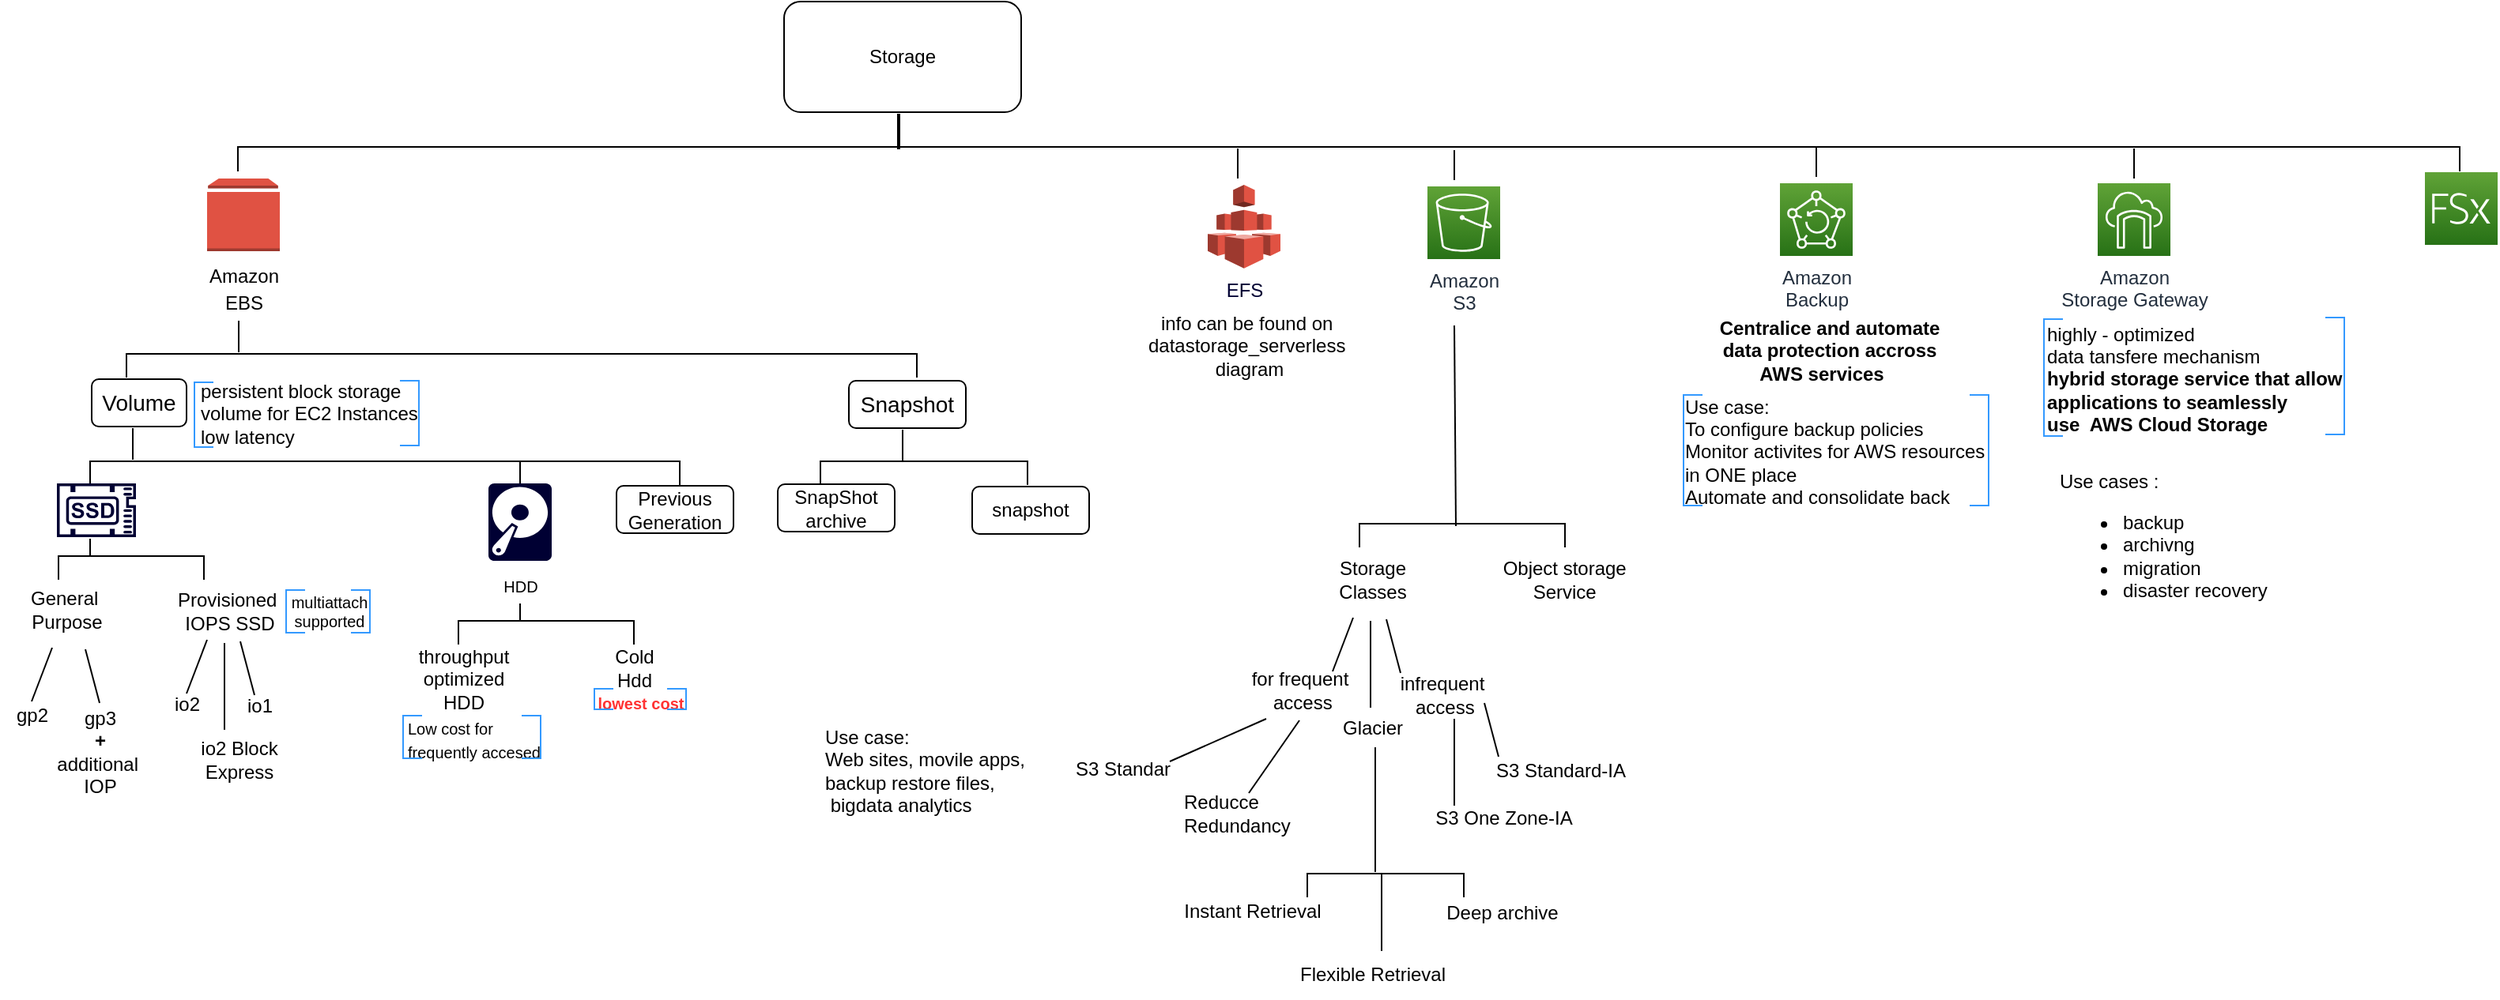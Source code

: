 <mxfile version="20.0.4" type="github">
  <diagram id="dNpaaLyYjejakmgUh9bT" name="Page-1">
    <mxGraphModel dx="1323" dy="515" grid="1" gridSize="10" guides="1" tooltips="1" connect="1" arrows="1" fold="1" page="1" pageScale="1" pageWidth="1654" pageHeight="1169" math="0" shadow="0">
      <root>
        <mxCell id="0" />
        <mxCell id="1" parent="0" />
        <mxCell id="cT7mzf2L48LDg-ybeG4r-44" value="multiattach&lt;br&gt;supported" style="text;html=1;align=center;verticalAlign=middle;resizable=0;points=[];autosize=1;strokeColor=none;fillColor=none;fontSize=10;" vertex="1" parent="1">
          <mxGeometry x="173" y="405" width="70" height="40" as="geometry" />
        </mxCell>
        <mxCell id="8cmZsePVAe2AZ6mUPZ-U-2" value="Storage" style="rounded=1;whiteSpace=wrap;html=1;fillColor=none;" parent="1" vertex="1">
          <mxGeometry x="496" y="39" width="150" height="70" as="geometry" />
        </mxCell>
        <mxCell id="8cmZsePVAe2AZ6mUPZ-U-6" value="&lt;font style=&quot;font-size: 12px;&quot;&gt;Amazon &lt;br&gt;EBS&lt;/font&gt;" style="outlineConnect=0;dashed=0;verticalLabelPosition=bottom;verticalAlign=top;align=center;html=1;shape=mxgraph.aws3.volume;fillColor=#E05243;gradientColor=none;fontSize=14;aspect=fixed;" parent="1" vertex="1">
          <mxGeometry x="131" y="151" width="46" height="46" as="geometry" />
        </mxCell>
        <mxCell id="8cmZsePVAe2AZ6mUPZ-U-7" value="EFS" style="outlineConnect=0;dashed=0;verticalLabelPosition=bottom;verticalAlign=top;align=center;html=1;shape=mxgraph.aws3.efs;fillColor=#E05243;gradientColor=none;fontSize=12;fontColor=#000033;strokeColor=#3399FF;strokeWidth=1;aspect=fixed;" parent="1" vertex="1">
          <mxGeometry x="764" y="155" width="46" height="52.9" as="geometry" />
        </mxCell>
        <mxCell id="8cmZsePVAe2AZ6mUPZ-U-8" value="Amazon&lt;br&gt;S3" style="sketch=0;points=[[0,0,0],[0.25,0,0],[0.5,0,0],[0.75,0,0],[1,0,0],[0,1,0],[0.25,1,0],[0.5,1,0],[0.75,1,0],[1,1,0],[0,0.25,0],[0,0.5,0],[0,0.75,0],[1,0.25,0],[1,0.5,0],[1,0.75,0]];outlineConnect=0;fontColor=#232F3E;gradientColor=#60A337;gradientDirection=north;fillColor=#277116;strokeColor=#ffffff;dashed=0;verticalLabelPosition=bottom;verticalAlign=top;align=center;html=1;fontSize=12;fontStyle=0;shape=mxgraph.aws4.resourceIcon;resIcon=mxgraph.aws4.s3;aspect=fixed;" parent="1" vertex="1">
          <mxGeometry x="903" y="156" width="46" height="46" as="geometry" />
        </mxCell>
        <mxCell id="8cmZsePVAe2AZ6mUPZ-U-9" value="Amazon&lt;br&gt;Backup" style="sketch=0;points=[[0,0,0],[0.25,0,0],[0.5,0,0],[0.75,0,0],[1,0,0],[0,1,0],[0.25,1,0],[0.5,1,0],[0.75,1,0],[1,1,0],[0,0.25,0],[0,0.5,0],[0,0.75,0],[1,0.25,0],[1,0.5,0],[1,0.75,0]];outlineConnect=0;fontColor=#232F3E;gradientColor=#60A337;gradientDirection=north;fillColor=#277116;strokeColor=#ffffff;dashed=0;verticalLabelPosition=bottom;verticalAlign=top;align=center;html=1;fontSize=12;fontStyle=0;aspect=fixed;shape=mxgraph.aws4.resourceIcon;resIcon=mxgraph.aws4.backup;" parent="1" vertex="1">
          <mxGeometry x="1126" y="154" width="46" height="46" as="geometry" />
        </mxCell>
        <mxCell id="8cmZsePVAe2AZ6mUPZ-U-11" value="Amazon&lt;br&gt;Storage Gateway" style="sketch=0;points=[[0,0,0],[0.25,0,0],[0.5,0,0],[0.75,0,0],[1,0,0],[0,1,0],[0.25,1,0],[0.5,1,0],[0.75,1,0],[1,1,0],[0,0.25,0],[0,0.5,0],[0,0.75,0],[1,0.25,0],[1,0.5,0],[1,0.75,0]];outlineConnect=0;fontColor=#232F3E;gradientColor=#60A337;gradientDirection=north;fillColor=#277116;strokeColor=#ffffff;dashed=0;verticalLabelPosition=bottom;verticalAlign=top;align=center;html=1;fontSize=12;fontStyle=0;shape=mxgraph.aws4.resourceIcon;resIcon=mxgraph.aws4.storage_gateway;aspect=fixed;" parent="1" vertex="1">
          <mxGeometry x="1327" y="154" width="46" height="46" as="geometry" />
        </mxCell>
        <mxCell id="8cmZsePVAe2AZ6mUPZ-U-12" value="" style="shape=partialRectangle;whiteSpace=wrap;html=1;bottom=1;right=1;left=1;top=0;fillColor=none;routingCenterX=-0.5;rotation=-180;direction=east;" parent="1" vertex="1">
          <mxGeometry x="150.5" y="131" width="1405.5" height="15" as="geometry" />
        </mxCell>
        <mxCell id="8cmZsePVAe2AZ6mUPZ-U-13" value="" style="line;strokeWidth=2;direction=south;html=1;" parent="1" vertex="1">
          <mxGeometry x="558.5" y="110" width="20" height="22.5" as="geometry" />
        </mxCell>
        <mxCell id="8cmZsePVAe2AZ6mUPZ-U-16" value="" style="endArrow=none;html=1;rounded=0;fontSize=12;" parent="1" edge="1">
          <mxGeometry width="50" height="50" relative="1" as="geometry">
            <mxPoint x="783" y="151" as="sourcePoint" />
            <mxPoint x="783" y="132" as="targetPoint" />
          </mxGeometry>
        </mxCell>
        <mxCell id="8cmZsePVAe2AZ6mUPZ-U-17" value="" style="endArrow=none;html=1;rounded=0;fontSize=12;" parent="1" edge="1">
          <mxGeometry width="50" height="50" relative="1" as="geometry">
            <mxPoint x="920" y="152" as="sourcePoint" />
            <mxPoint x="920" y="133" as="targetPoint" />
          </mxGeometry>
        </mxCell>
        <mxCell id="8cmZsePVAe2AZ6mUPZ-U-18" value="" style="endArrow=none;html=1;rounded=0;fontSize=12;" parent="1" edge="1">
          <mxGeometry width="50" height="50" relative="1" as="geometry">
            <mxPoint x="1149" y="150" as="sourcePoint" />
            <mxPoint x="1149" y="131" as="targetPoint" />
          </mxGeometry>
        </mxCell>
        <mxCell id="8cmZsePVAe2AZ6mUPZ-U-19" value="" style="endArrow=none;html=1;rounded=0;fontSize=12;" parent="1" edge="1">
          <mxGeometry width="50" height="50" relative="1" as="geometry">
            <mxPoint x="1350" y="151" as="sourcePoint" />
            <mxPoint x="1350" y="132" as="targetPoint" />
          </mxGeometry>
        </mxCell>
        <mxCell id="8cmZsePVAe2AZ6mUPZ-U-20" value="" style="sketch=0;points=[[0,0,0],[0.25,0,0],[0.5,0,0],[0.75,0,0],[1,0,0],[0,1,0],[0.25,1,0],[0.5,1,0],[0.75,1,0],[1,1,0],[0,0.25,0],[0,0.5,0],[0,0.75,0],[1,0.25,0],[1,0.5,0],[1,0.75,0]];outlineConnect=0;fontColor=#232F3E;gradientColor=#60A337;gradientDirection=north;fillColor=#277116;strokeColor=#ffffff;dashed=0;verticalLabelPosition=bottom;verticalAlign=top;align=center;html=1;fontSize=12;fontStyle=0;aspect=fixed;shape=mxgraph.aws4.resourceIcon;resIcon=mxgraph.aws4.fsx;" parent="1" vertex="1">
          <mxGeometry x="1534" y="147" width="46" height="46" as="geometry" />
        </mxCell>
        <mxCell id="cT7mzf2L48LDg-ybeG4r-1" value="&lt;font style=&quot;font-size: 14px;&quot;&gt;Volume&lt;/font&gt;" style="rounded=1;whiteSpace=wrap;html=1;fillColor=none;" vertex="1" parent="1">
          <mxGeometry x="58" y="278" width="60" height="30" as="geometry" />
        </mxCell>
        <mxCell id="cT7mzf2L48LDg-ybeG4r-2" value="&lt;font style=&quot;font-size: 14px;&quot;&gt;Snapshot&lt;/font&gt;" style="rounded=1;whiteSpace=wrap;html=1;fillColor=none;" vertex="1" parent="1">
          <mxGeometry x="537" y="279" width="74" height="30" as="geometry" />
        </mxCell>
        <mxCell id="cT7mzf2L48LDg-ybeG4r-3" value="" style="strokeWidth=1;html=1;shape=mxgraph.flowchart.annotation_1;align=left;pointerEvents=1;direction=south;" vertex="1" parent="1">
          <mxGeometry x="80" y="262" width="500" height="15" as="geometry" />
        </mxCell>
        <mxCell id="cT7mzf2L48LDg-ybeG4r-5" value="" style="endArrow=none;html=1;rounded=0;" edge="1" parent="1">
          <mxGeometry width="50" height="50" relative="1" as="geometry">
            <mxPoint x="151" y="261" as="sourcePoint" />
            <mxPoint x="151" y="241" as="targetPoint" />
          </mxGeometry>
        </mxCell>
        <mxCell id="cT7mzf2L48LDg-ybeG4r-7" value="" style="strokeWidth=1;html=1;shape=mxgraph.flowchart.annotation_1;align=left;pointerEvents=1;direction=south;" vertex="1" parent="1">
          <mxGeometry x="57" y="330" width="373" height="15" as="geometry" />
        </mxCell>
        <mxCell id="cT7mzf2L48LDg-ybeG4r-8" value="" style="endArrow=none;html=1;rounded=0;" edge="1" parent="1">
          <mxGeometry width="50" height="50" relative="1" as="geometry">
            <mxPoint x="84" y="329" as="sourcePoint" />
            <mxPoint x="84" y="309" as="targetPoint" />
          </mxGeometry>
        </mxCell>
        <mxCell id="cT7mzf2L48LDg-ybeG4r-9" value="" style="sketch=0;pointerEvents=1;shadow=0;dashed=0;html=1;strokeColor=none;fillColor=#000033;labelPosition=center;verticalLabelPosition=bottom;verticalAlign=top;align=center;outlineConnect=0;shape=mxgraph.vvd.ssd;fontSize=14;" vertex="1" parent="1">
          <mxGeometry x="36" y="344" width="50" height="34" as="geometry" />
        </mxCell>
        <mxCell id="cT7mzf2L48LDg-ybeG4r-11" value="&lt;font style=&quot;font-size: 10px;&quot;&gt;HDD&lt;/font&gt;" style="sketch=0;pointerEvents=1;shadow=0;dashed=0;html=1;strokeColor=none;fillColor=#000033;labelPosition=center;verticalLabelPosition=bottom;verticalAlign=top;outlineConnect=0;align=center;shape=mxgraph.office.devices.hard_disk;fontSize=14;" vertex="1" parent="1">
          <mxGeometry x="309" y="344" width="40" height="49" as="geometry" />
        </mxCell>
        <mxCell id="cT7mzf2L48LDg-ybeG4r-12" value="" style="endArrow=none;html=1;rounded=0;" edge="1" parent="1">
          <mxGeometry width="50" height="50" relative="1" as="geometry">
            <mxPoint x="329" y="344" as="sourcePoint" />
            <mxPoint x="329" y="330" as="targetPoint" />
          </mxGeometry>
        </mxCell>
        <mxCell id="cT7mzf2L48LDg-ybeG4r-13" value="&lt;font style=&quot;font-size: 12px;&quot;&gt;Previous Generation&lt;/font&gt;" style="rounded=1;whiteSpace=wrap;html=1;fillColor=none;fontSize=12;" vertex="1" parent="1">
          <mxGeometry x="390" y="345.5" width="74" height="30" as="geometry" />
        </mxCell>
        <mxCell id="cT7mzf2L48LDg-ybeG4r-14" value="" style="strokeWidth=1;html=1;shape=mxgraph.flowchart.annotation_1;align=left;pointerEvents=1;direction=south;" vertex="1" parent="1">
          <mxGeometry x="519" y="330" width="131" height="15" as="geometry" />
        </mxCell>
        <mxCell id="cT7mzf2L48LDg-ybeG4r-16" value="" style="endArrow=none;html=1;rounded=0;" edge="1" parent="1">
          <mxGeometry width="50" height="50" relative="1" as="geometry">
            <mxPoint x="571" y="330" as="sourcePoint" />
            <mxPoint x="571" y="310" as="targetPoint" />
          </mxGeometry>
        </mxCell>
        <mxCell id="cT7mzf2L48LDg-ybeG4r-17" value="&lt;font style=&quot;font-size: 12px;&quot;&gt;SnapShot archive&lt;/font&gt;" style="rounded=1;whiteSpace=wrap;html=1;fillColor=none;fontSize=12;" vertex="1" parent="1">
          <mxGeometry x="492" y="344.5" width="74" height="30" as="geometry" />
        </mxCell>
        <mxCell id="cT7mzf2L48LDg-ybeG4r-18" value="&lt;font style=&quot;font-size: 12px;&quot;&gt;snapshot&lt;/font&gt;" style="rounded=1;whiteSpace=wrap;html=1;fillColor=none;fontSize=12;" vertex="1" parent="1">
          <mxGeometry x="615" y="346" width="74" height="30" as="geometry" />
        </mxCell>
        <mxCell id="cT7mzf2L48LDg-ybeG4r-19" value="persistent block storage&amp;nbsp;&lt;br&gt;volume for EC2 Instances&lt;br&gt;low latency" style="text;html=1;align=left;verticalAlign=middle;resizable=0;points=[];autosize=1;strokeColor=none;fillColor=none;fontSize=12;" vertex="1" parent="1">
          <mxGeometry x="125" y="270" width="160" height="60" as="geometry" />
        </mxCell>
        <mxCell id="cT7mzf2L48LDg-ybeG4r-20" value="" style="strokeWidth=1;html=1;shape=mxgraph.flowchart.annotation_1;align=left;pointerEvents=1;fontColor=#000033;fillColor=none;strokeColor=#3399FF;" vertex="1" parent="1">
          <mxGeometry x="123" y="280" width="12" height="41" as="geometry" />
        </mxCell>
        <mxCell id="cT7mzf2L48LDg-ybeG4r-21" value="" style="strokeWidth=1;html=1;shape=mxgraph.flowchart.annotation_1;align=left;pointerEvents=1;fontColor=#000033;fillColor=none;direction=west;strokeColor=#3399FF;" vertex="1" parent="1">
          <mxGeometry x="253" y="279" width="12" height="41" as="geometry" />
        </mxCell>
        <mxCell id="cT7mzf2L48LDg-ybeG4r-22" value="" style="endArrow=none;html=1;rounded=0;" edge="1" parent="1">
          <mxGeometry width="50" height="50" relative="1" as="geometry">
            <mxPoint x="57" y="390" as="sourcePoint" />
            <mxPoint x="57" y="379" as="targetPoint" />
          </mxGeometry>
        </mxCell>
        <mxCell id="cT7mzf2L48LDg-ybeG4r-25" value="" style="strokeWidth=1;html=1;shape=mxgraph.flowchart.annotation_1;align=left;pointerEvents=1;direction=south;" vertex="1" parent="1">
          <mxGeometry x="37" y="390" width="92" height="15" as="geometry" />
        </mxCell>
        <mxCell id="cT7mzf2L48LDg-ybeG4r-26" value="General&amp;nbsp;&lt;br&gt;Purpose" style="text;html=1;align=center;verticalAlign=middle;resizable=0;points=[];autosize=1;strokeColor=none;fillColor=none;fontSize=12;" vertex="1" parent="1">
          <mxGeometry x="7" y="404" width="70" height="40" as="geometry" />
        </mxCell>
        <mxCell id="cT7mzf2L48LDg-ybeG4r-27" value="Provisioned&amp;nbsp;&lt;br&gt;IOPS SSD" style="text;html=1;align=center;verticalAlign=middle;resizable=0;points=[];autosize=1;strokeColor=none;fillColor=none;fontSize=12;" vertex="1" parent="1">
          <mxGeometry x="100" y="405" width="90" height="40" as="geometry" />
        </mxCell>
        <mxCell id="cT7mzf2L48LDg-ybeG4r-28" value="" style="endArrow=none;html=1;rounded=0;" edge="1" parent="1">
          <mxGeometry width="50" height="50" relative="1" as="geometry">
            <mxPoint x="20" y="482" as="sourcePoint" />
            <mxPoint x="33" y="448" as="targetPoint" />
          </mxGeometry>
        </mxCell>
        <mxCell id="cT7mzf2L48LDg-ybeG4r-29" value="gp2" style="text;html=1;align=center;verticalAlign=middle;resizable=0;points=[];autosize=1;strokeColor=none;fillColor=none;fontSize=12;" vertex="1" parent="1">
          <mxGeometry y="476" width="40" height="30" as="geometry" />
        </mxCell>
        <mxCell id="cT7mzf2L48LDg-ybeG4r-31" value="gp3&lt;br&gt;&lt;b&gt;+&lt;/b&gt;&lt;br&gt;additional&amp;nbsp;&lt;br&gt;IOP" style="text;html=1;align=center;verticalAlign=middle;resizable=0;points=[];autosize=1;strokeColor=none;fillColor=none;fontSize=12;" vertex="1" parent="1">
          <mxGeometry x="23" y="479" width="80" height="70" as="geometry" />
        </mxCell>
        <mxCell id="cT7mzf2L48LDg-ybeG4r-34" value="" style="endArrow=none;html=1;rounded=0;" edge="1" parent="1">
          <mxGeometry width="50" height="50" relative="1" as="geometry">
            <mxPoint x="63" y="483" as="sourcePoint" />
            <mxPoint x="54" y="449" as="targetPoint" />
          </mxGeometry>
        </mxCell>
        <mxCell id="cT7mzf2L48LDg-ybeG4r-35" value="" style="endArrow=none;html=1;rounded=0;" edge="1" parent="1">
          <mxGeometry width="50" height="50" relative="1" as="geometry">
            <mxPoint x="118" y="477" as="sourcePoint" />
            <mxPoint x="131" y="443" as="targetPoint" />
          </mxGeometry>
        </mxCell>
        <mxCell id="cT7mzf2L48LDg-ybeG4r-36" value="" style="endArrow=none;html=1;rounded=0;" edge="1" parent="1">
          <mxGeometry width="50" height="50" relative="1" as="geometry">
            <mxPoint x="161" y="478" as="sourcePoint" />
            <mxPoint x="152" y="444" as="targetPoint" />
          </mxGeometry>
        </mxCell>
        <mxCell id="cT7mzf2L48LDg-ybeG4r-37" value="" style="endArrow=none;html=1;rounded=0;" edge="1" parent="1">
          <mxGeometry width="50" height="50" relative="1" as="geometry">
            <mxPoint x="142" y="500" as="sourcePoint" />
            <mxPoint x="142" y="445" as="targetPoint" />
          </mxGeometry>
        </mxCell>
        <mxCell id="cT7mzf2L48LDg-ybeG4r-38" value="io1" style="text;html=1;align=center;verticalAlign=middle;resizable=0;points=[];autosize=1;strokeColor=none;fillColor=none;fontSize=12;" vertex="1" parent="1">
          <mxGeometry x="144" y="470" width="40" height="30" as="geometry" />
        </mxCell>
        <mxCell id="cT7mzf2L48LDg-ybeG4r-39" value="io2" style="text;html=1;align=center;verticalAlign=middle;resizable=0;points=[];autosize=1;strokeColor=none;fillColor=none;fontSize=12;" vertex="1" parent="1">
          <mxGeometry x="98" y="469" width="40" height="30" as="geometry" />
        </mxCell>
        <mxCell id="cT7mzf2L48LDg-ybeG4r-40" value="io2 Block &lt;br&gt;Express" style="text;html=1;align=center;verticalAlign=middle;resizable=0;points=[];autosize=1;strokeColor=none;fillColor=none;fontSize=12;" vertex="1" parent="1">
          <mxGeometry x="116" y="499" width="70" height="40" as="geometry" />
        </mxCell>
        <mxCell id="cT7mzf2L48LDg-ybeG4r-42" value="" style="strokeWidth=1;html=1;shape=mxgraph.flowchart.annotation_1;align=left;pointerEvents=1;fontColor=#000033;fillColor=none;strokeColor=#3399FF;" vertex="1" parent="1">
          <mxGeometry x="181" y="411.5" width="12" height="27" as="geometry" />
        </mxCell>
        <mxCell id="cT7mzf2L48LDg-ybeG4r-43" value="" style="strokeWidth=1;html=1;shape=mxgraph.flowchart.annotation_1;align=left;pointerEvents=1;fontColor=#000033;fillColor=none;direction=west;strokeColor=#3399FF;" vertex="1" parent="1">
          <mxGeometry x="222" y="411.5" width="12" height="27" as="geometry" />
        </mxCell>
        <mxCell id="cT7mzf2L48LDg-ybeG4r-47" value="" style="endArrow=none;html=1;rounded=0;" edge="1" parent="1">
          <mxGeometry width="50" height="50" relative="1" as="geometry">
            <mxPoint x="329" y="431" as="sourcePoint" />
            <mxPoint x="329" y="420" as="targetPoint" />
          </mxGeometry>
        </mxCell>
        <mxCell id="cT7mzf2L48LDg-ybeG4r-48" value="" style="strokeWidth=1;html=1;shape=mxgraph.flowchart.annotation_1;align=left;pointerEvents=1;direction=south;" vertex="1" parent="1">
          <mxGeometry x="290" y="431" width="111" height="15" as="geometry" />
        </mxCell>
        <mxCell id="cT7mzf2L48LDg-ybeG4r-49" value="&lt;span style=&quot;font-size: 12px;&quot;&gt;throughput&lt;br&gt;optimized&lt;br&gt;HDD&lt;br&gt;&lt;/span&gt;" style="text;html=1;align=center;verticalAlign=middle;resizable=0;points=[];autosize=1;strokeColor=none;fillColor=none;fontSize=10;" vertex="1" parent="1">
          <mxGeometry x="253" y="438" width="80" height="60" as="geometry" />
        </mxCell>
        <mxCell id="cT7mzf2L48LDg-ybeG4r-50" value="Cold&lt;br&gt;Hdd" style="text;html=1;align=center;verticalAlign=middle;resizable=0;points=[];autosize=1;strokeColor=none;fillColor=none;fontSize=12;" vertex="1" parent="1">
          <mxGeometry x="376" y="441" width="50" height="40" as="geometry" />
        </mxCell>
        <mxCell id="cT7mzf2L48LDg-ybeG4r-51" value="&lt;font style=&quot;font-size: 10px;&quot;&gt;Low cost for&amp;nbsp;&lt;br&gt;frequently accesed&lt;/font&gt;" style="text;html=1;align=left;verticalAlign=middle;resizable=0;points=[];autosize=1;strokeColor=none;fillColor=none;fontSize=12;" vertex="1" parent="1">
          <mxGeometry x="256" y="486" width="110" height="40" as="geometry" />
        </mxCell>
        <mxCell id="cT7mzf2L48LDg-ybeG4r-53" value="" style="strokeWidth=1;html=1;shape=mxgraph.flowchart.annotation_1;align=left;pointerEvents=1;fontColor=#000033;fillColor=none;strokeColor=#3399FF;" vertex="1" parent="1">
          <mxGeometry x="255" y="491" width="12" height="27" as="geometry" />
        </mxCell>
        <mxCell id="cT7mzf2L48LDg-ybeG4r-54" value="" style="strokeWidth=1;html=1;shape=mxgraph.flowchart.annotation_1;align=left;pointerEvents=1;fontColor=#000033;fillColor=none;direction=west;strokeColor=#3399FF;" vertex="1" parent="1">
          <mxGeometry x="330" y="491" width="12" height="27" as="geometry" />
        </mxCell>
        <mxCell id="cT7mzf2L48LDg-ybeG4r-55" value="&lt;b&gt;&lt;font color=&quot;#ff3333&quot;&gt;lowest cost&lt;/font&gt;&lt;/b&gt;" style="text;html=1;align=center;verticalAlign=middle;resizable=0;points=[];autosize=1;strokeColor=none;fillColor=none;fontSize=10;" vertex="1" parent="1">
          <mxGeometry x="365" y="468" width="80" height="30" as="geometry" />
        </mxCell>
        <mxCell id="cT7mzf2L48LDg-ybeG4r-56" value="" style="strokeWidth=1;html=1;shape=mxgraph.flowchart.annotation_1;align=left;pointerEvents=1;fontColor=#000033;fillColor=none;strokeColor=#3399FF;" vertex="1" parent="1">
          <mxGeometry x="376" y="474" width="12" height="13" as="geometry" />
        </mxCell>
        <mxCell id="cT7mzf2L48LDg-ybeG4r-57" value="" style="strokeWidth=1;html=1;shape=mxgraph.flowchart.annotation_1;align=left;pointerEvents=1;fontColor=#000033;fillColor=none;direction=west;strokeColor=#3399FF;" vertex="1" parent="1">
          <mxGeometry x="422" y="474" width="12" height="13" as="geometry" />
        </mxCell>
        <mxCell id="cT7mzf2L48LDg-ybeG4r-58" value="&lt;font color=&quot;#000000&quot; style=&quot;font-size: 12px;&quot;&gt;Object storage&amp;nbsp; &lt;br&gt;Service&amp;nbsp;&lt;/font&gt;" style="text;html=1;align=center;verticalAlign=middle;resizable=0;points=[];autosize=1;strokeColor=none;fillColor=none;fontSize=12;fontColor=#FF3333;" vertex="1" parent="1">
          <mxGeometry x="941" y="384.5" width="100" height="40" as="geometry" />
        </mxCell>
        <mxCell id="cT7mzf2L48LDg-ybeG4r-59" value="Use case:&amp;nbsp; &lt;br&gt;Web sites, movile apps, &lt;br&gt;backup restore files,&lt;br&gt;&amp;nbsp;bigdata analytics&amp;nbsp;" style="text;html=1;align=left;verticalAlign=middle;resizable=0;points=[];autosize=1;strokeColor=none;fillColor=none;fontSize=12;fontColor=#000000;" vertex="1" parent="1">
          <mxGeometry x="520" y="491" width="150" height="70" as="geometry" />
        </mxCell>
        <mxCell id="cT7mzf2L48LDg-ybeG4r-61" value="Centralice and automate &lt;br&gt;data protection accross &lt;br&gt;AWS services&amp;nbsp; &amp;nbsp;" style="text;html=1;align=center;verticalAlign=middle;resizable=0;points=[];autosize=1;strokeColor=none;fillColor=none;fontSize=12;fontColor=#000000;fontStyle=1" vertex="1" parent="1">
          <mxGeometry x="1077" y="230" width="160" height="60" as="geometry" />
        </mxCell>
        <mxCell id="cT7mzf2L48LDg-ybeG4r-62" value="Use case:&lt;br&gt;To configure backup policies &lt;br&gt;Monitor activites for AWS resources &lt;br&gt;in ONE place&lt;br&gt;Automate and consolidate back" style="text;html=1;align=left;verticalAlign=middle;resizable=0;points=[];autosize=1;strokeColor=none;fillColor=none;fontSize=12;fontColor=#000000;" vertex="1" parent="1">
          <mxGeometry x="1064" y="278.5" width="210" height="90" as="geometry" />
        </mxCell>
        <mxCell id="cT7mzf2L48LDg-ybeG4r-63" value="" style="strokeWidth=1;html=1;shape=mxgraph.flowchart.annotation_1;align=left;pointerEvents=1;fontColor=#000033;fillColor=none;strokeColor=#3399FF;" vertex="1" parent="1">
          <mxGeometry x="1065" y="288" width="12" height="70" as="geometry" />
        </mxCell>
        <mxCell id="cT7mzf2L48LDg-ybeG4r-64" value="" style="strokeWidth=1;html=1;shape=mxgraph.flowchart.annotation_1;align=left;pointerEvents=1;fontColor=#000033;fillColor=none;direction=west;strokeColor=#3399FF;" vertex="1" parent="1">
          <mxGeometry x="1246" y="288" width="12" height="70" as="geometry" />
        </mxCell>
        <mxCell id="cT7mzf2L48LDg-ybeG4r-66" value="highly - optimized&amp;nbsp;&lt;br&gt;data tansfere mechanism&lt;br&gt;&lt;b&gt;hybrid storage service that allow&lt;br&gt;applications to seamlessly&lt;br&gt;use&amp;nbsp; AWS Cloud Storage&lt;/b&gt;" style="text;html=1;align=left;verticalAlign=middle;resizable=0;points=[];autosize=1;strokeColor=none;fillColor=none;fontSize=12;fontColor=#000000;" vertex="1" parent="1">
          <mxGeometry x="1293" y="233" width="210" height="90" as="geometry" />
        </mxCell>
        <mxCell id="cT7mzf2L48LDg-ybeG4r-67" value="" style="strokeWidth=1;html=1;shape=mxgraph.flowchart.annotation_1;align=left;pointerEvents=1;fontColor=#000033;fillColor=none;strokeColor=#3399FF;" vertex="1" parent="1">
          <mxGeometry x="1293" y="240" width="12" height="74" as="geometry" />
        </mxCell>
        <mxCell id="cT7mzf2L48LDg-ybeG4r-68" value="" style="strokeWidth=1;html=1;shape=mxgraph.flowchart.annotation_1;align=left;pointerEvents=1;fontColor=#000033;fillColor=none;direction=west;strokeColor=#3399FF;" vertex="1" parent="1">
          <mxGeometry x="1471" y="239" width="12" height="74" as="geometry" />
        </mxCell>
        <mxCell id="cT7mzf2L48LDg-ybeG4r-69" value="Use cases :&lt;br&gt;&lt;div style=&quot;&quot;&gt;&lt;ul&gt;&lt;li&gt;&lt;span style=&quot;background-color: initial;&quot;&gt;backup&lt;/span&gt;&lt;/li&gt;&lt;li&gt;&lt;span style=&quot;background-color: initial;&quot;&gt;archivng&lt;/span&gt;&lt;/li&gt;&lt;li&gt;&lt;span style=&quot;background-color: initial;&quot;&gt;migration&lt;/span&gt;&lt;/li&gt;&lt;li&gt;&lt;span style=&quot;background-color: initial;&quot;&gt;disaster recovery&lt;/span&gt;&lt;/li&gt;&lt;/ul&gt;&lt;/div&gt;" style="text;html=1;align=left;verticalAlign=middle;resizable=0;points=[];autosize=1;strokeColor=none;fillColor=none;fontSize=12;fontColor=#000000;" vertex="1" parent="1">
          <mxGeometry x="1301" y="328" width="150" height="110" as="geometry" />
        </mxCell>
        <mxCell id="cT7mzf2L48LDg-ybeG4r-75" value="info can be found on&amp;nbsp;&lt;br&gt;datastorage_serverless&amp;nbsp;&lt;br&gt;diagram" style="text;html=1;align=center;verticalAlign=middle;resizable=0;points=[];autosize=1;strokeColor=none;fillColor=none;fontSize=12;fontColor=#000000;" vertex="1" parent="1">
          <mxGeometry x="715" y="227" width="150" height="60" as="geometry" />
        </mxCell>
        <mxCell id="cT7mzf2L48LDg-ybeG4r-76" value="" style="endArrow=none;html=1;rounded=0;fontSize=12;" edge="1" parent="1">
          <mxGeometry width="50" height="50" relative="1" as="geometry">
            <mxPoint x="921" y="371" as="sourcePoint" />
            <mxPoint x="920" y="244" as="targetPoint" />
          </mxGeometry>
        </mxCell>
        <mxCell id="cT7mzf2L48LDg-ybeG4r-78" value="" style="strokeWidth=1;html=1;shape=mxgraph.flowchart.annotation_1;align=left;pointerEvents=1;direction=south;" vertex="1" parent="1">
          <mxGeometry x="860" y="369.5" width="130" height="15" as="geometry" />
        </mxCell>
        <mxCell id="cT7mzf2L48LDg-ybeG4r-79" value="Storage&lt;br&gt;Classes" style="text;html=1;align=center;verticalAlign=middle;resizable=0;points=[];autosize=1;strokeColor=none;fillColor=none;fontSize=12;fontColor=#000000;" vertex="1" parent="1">
          <mxGeometry x="833" y="384.5" width="70" height="40" as="geometry" />
        </mxCell>
        <mxCell id="cT7mzf2L48LDg-ybeG4r-80" value="" style="endArrow=none;html=1;rounded=0;" edge="1" parent="1">
          <mxGeometry width="50" height="50" relative="1" as="geometry">
            <mxPoint x="843" y="463" as="sourcePoint" />
            <mxPoint x="856" y="429" as="targetPoint" />
          </mxGeometry>
        </mxCell>
        <mxCell id="cT7mzf2L48LDg-ybeG4r-81" value="" style="endArrow=none;html=1;rounded=0;" edge="1" parent="1">
          <mxGeometry width="50" height="50" relative="1" as="geometry">
            <mxPoint x="886" y="464" as="sourcePoint" />
            <mxPoint x="877" y="430" as="targetPoint" />
          </mxGeometry>
        </mxCell>
        <mxCell id="cT7mzf2L48LDg-ybeG4r-82" value="" style="endArrow=none;html=1;rounded=0;" edge="1" parent="1">
          <mxGeometry width="50" height="50" relative="1" as="geometry">
            <mxPoint x="867" y="486" as="sourcePoint" />
            <mxPoint x="867" y="431" as="targetPoint" />
          </mxGeometry>
        </mxCell>
        <mxCell id="cT7mzf2L48LDg-ybeG4r-83" value="for frequent&lt;br&gt;&amp;nbsp;access" style="text;html=1;align=center;verticalAlign=middle;resizable=0;points=[];autosize=1;strokeColor=none;fillColor=none;fontSize=12;fontColor=#000000;" vertex="1" parent="1">
          <mxGeometry x="782" y="455" width="80" height="40" as="geometry" />
        </mxCell>
        <mxCell id="cT7mzf2L48LDg-ybeG4r-84" value="infrequent&lt;br&gt;&amp;nbsp;access" style="text;html=1;align=center;verticalAlign=middle;resizable=0;points=[];autosize=1;strokeColor=none;fillColor=none;fontSize=12;fontColor=#000000;" vertex="1" parent="1">
          <mxGeometry x="872" y="458" width="80" height="40" as="geometry" />
        </mxCell>
        <mxCell id="cT7mzf2L48LDg-ybeG4r-85" value="Glacier" style="text;html=1;align=center;verticalAlign=middle;resizable=0;points=[];autosize=1;strokeColor=none;fillColor=none;fontSize=12;fontColor=#000000;" vertex="1" parent="1">
          <mxGeometry x="838" y="484" width="60" height="30" as="geometry" />
        </mxCell>
        <mxCell id="cT7mzf2L48LDg-ybeG4r-86" value="" style="endArrow=none;html=1;rounded=0;" edge="1" parent="1">
          <mxGeometry width="50" height="50" relative="1" as="geometry">
            <mxPoint x="740" y="520" as="sourcePoint" />
            <mxPoint x="801" y="493" as="targetPoint" />
          </mxGeometry>
        </mxCell>
        <mxCell id="cT7mzf2L48LDg-ybeG4r-87" value="" style="endArrow=none;html=1;rounded=0;" edge="1" parent="1">
          <mxGeometry width="50" height="50" relative="1" as="geometry">
            <mxPoint x="790" y="540" as="sourcePoint" />
            <mxPoint x="822" y="494" as="targetPoint" />
          </mxGeometry>
        </mxCell>
        <mxCell id="cT7mzf2L48LDg-ybeG4r-88" value="S3 Standar" style="text;html=1;align=center;verticalAlign=middle;resizable=0;points=[];autosize=1;strokeColor=none;fillColor=none;fontSize=12;fontColor=#000000;" vertex="1" parent="1">
          <mxGeometry x="670" y="510" width="80" height="30" as="geometry" />
        </mxCell>
        <mxCell id="cT7mzf2L48LDg-ybeG4r-89" value="Reducce&amp;nbsp;&lt;br&gt;Redundancy" style="text;html=1;align=left;verticalAlign=middle;resizable=0;points=[];autosize=1;strokeColor=none;fillColor=none;fontSize=12;fontColor=#000000;" vertex="1" parent="1">
          <mxGeometry x="747" y="533" width="90" height="40" as="geometry" />
        </mxCell>
        <mxCell id="cT7mzf2L48LDg-ybeG4r-90" value="S3 Standard-IA" style="text;html=1;align=center;verticalAlign=middle;resizable=0;points=[];autosize=1;strokeColor=none;fillColor=none;fontSize=12;fontColor=#000000;" vertex="1" parent="1">
          <mxGeometry x="932" y="511" width="110" height="30" as="geometry" />
        </mxCell>
        <mxCell id="cT7mzf2L48LDg-ybeG4r-91" value="S3 One Zone-IA" style="text;html=1;align=center;verticalAlign=middle;resizable=0;points=[];autosize=1;strokeColor=none;fillColor=none;fontSize=12;fontColor=#000000;" vertex="1" parent="1">
          <mxGeometry x="896" y="541" width="110" height="30" as="geometry" />
        </mxCell>
        <mxCell id="cT7mzf2L48LDg-ybeG4r-92" value="" style="endArrow=none;html=1;rounded=0;" edge="1" parent="1">
          <mxGeometry width="50" height="50" relative="1" as="geometry">
            <mxPoint x="948" y="517" as="sourcePoint" />
            <mxPoint x="939" y="483" as="targetPoint" />
          </mxGeometry>
        </mxCell>
        <mxCell id="cT7mzf2L48LDg-ybeG4r-93" value="" style="endArrow=none;html=1;rounded=0;" edge="1" parent="1">
          <mxGeometry width="50" height="50" relative="1" as="geometry">
            <mxPoint x="920" y="548" as="sourcePoint" />
            <mxPoint x="920" y="493" as="targetPoint" />
          </mxGeometry>
        </mxCell>
        <mxCell id="cT7mzf2L48LDg-ybeG4r-94" value="" style="endArrow=none;html=1;rounded=0;" edge="1" parent="1">
          <mxGeometry width="50" height="50" relative="1" as="geometry">
            <mxPoint x="870" y="590" as="sourcePoint" />
            <mxPoint x="870" y="511" as="targetPoint" />
          </mxGeometry>
        </mxCell>
        <mxCell id="cT7mzf2L48LDg-ybeG4r-95" value="" style="strokeWidth=1;html=1;shape=mxgraph.flowchart.annotation_1;align=left;pointerEvents=1;direction=south;" vertex="1" parent="1">
          <mxGeometry x="827" y="591" width="99" height="15" as="geometry" />
        </mxCell>
        <mxCell id="cT7mzf2L48LDg-ybeG4r-96" value="Instant Retrieval" style="text;html=1;align=center;verticalAlign=middle;resizable=0;points=[];autosize=1;strokeColor=none;fillColor=none;fontSize=12;fontColor=#000000;" vertex="1" parent="1">
          <mxGeometry x="737" y="600" width="110" height="30" as="geometry" />
        </mxCell>
        <mxCell id="cT7mzf2L48LDg-ybeG4r-97" value="Flexible Retrieval" style="text;html=1;align=center;verticalAlign=middle;resizable=0;points=[];autosize=1;strokeColor=none;fillColor=none;fontSize=12;fontColor=#000000;" vertex="1" parent="1">
          <mxGeometry x="808" y="640" width="120" height="30" as="geometry" />
        </mxCell>
        <mxCell id="cT7mzf2L48LDg-ybeG4r-98" value="Deep archive" style="text;html=1;align=center;verticalAlign=middle;resizable=0;points=[];autosize=1;strokeColor=none;fillColor=none;fontSize=12;fontColor=#000000;" vertex="1" parent="1">
          <mxGeometry x="905" y="601" width="90" height="30" as="geometry" />
        </mxCell>
        <mxCell id="cT7mzf2L48LDg-ybeG4r-99" value="" style="endArrow=none;html=1;rounded=0;" edge="1" parent="1">
          <mxGeometry width="50" height="50" relative="1" as="geometry">
            <mxPoint x="874" y="640" as="sourcePoint" />
            <mxPoint x="874" y="591" as="targetPoint" />
          </mxGeometry>
        </mxCell>
      </root>
    </mxGraphModel>
  </diagram>
</mxfile>
